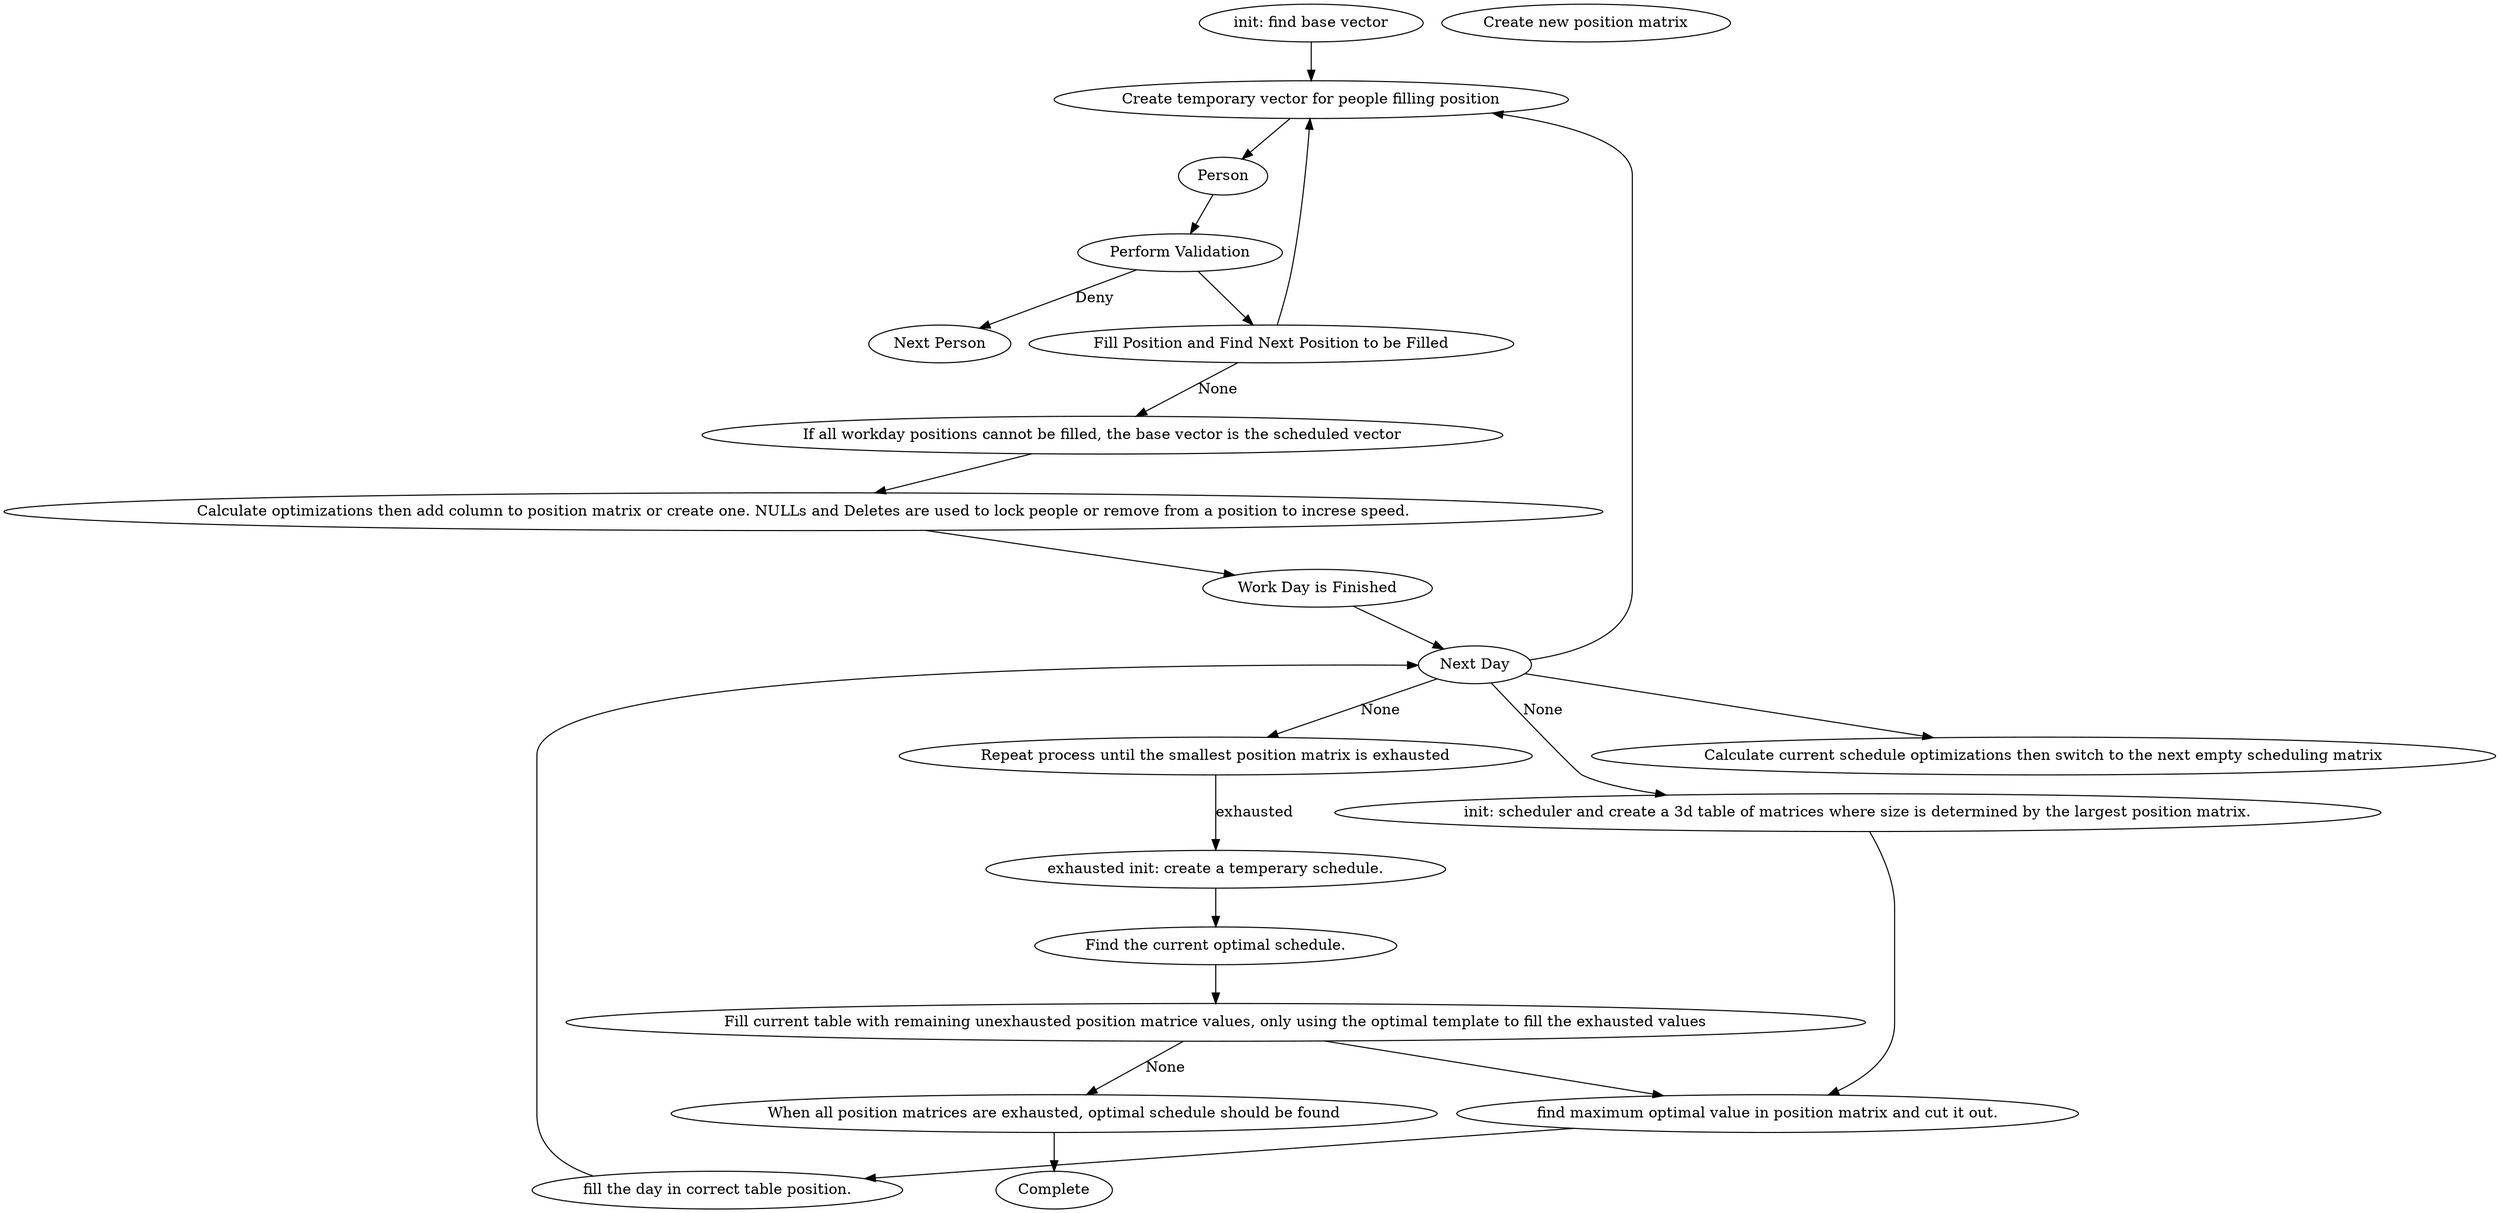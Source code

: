 digraph algorithm{
    /* Staff Roster Generated Variables */

    ros_init [label = "init: find base vector"]
    position [label = "Create temporary vector for people filling position"]
    person [label = "Person"]
    next_person [label = "Next Person"]
    validate [label = "Perform Validation"]
    fill_position [label = "Fill Position and Find Next Position to be Filled"]
    wd_condition [label = "If all workday positions cannot be filled, the base vector is the scheduled vector"]
    wd_position_matrix [label = "Calculate optimizations then add column to position matrix or create one. NULLs and Deletes are used to lock people or remove from a position to increse speed."]
    wd_finish [label = "Work Day is Finished"]
    next_day [label = "Next Day"]
    new_wd_pos_mat [label = "Create new position matrix"]

    /* Schedule Generation Variables */
    sch_init [label = "init: scheduler and create a 3d table of matrices where size is determined by the largest position matrix."]
    find_max_pos [label = "find maximum optimal value in position matrix and cut it out."]
    fill_day [label = "fill the day in correct table position."]
    next_day [label = "Next Day"]
    incr_elm [label = "Calculate current schedule optimizations then switch to the next empty scheduling matrix"]
    repeat [label = "Repeat process until the smallest position matrix is exhausted"]
    exhaust_init [label = "exhausted init: create a temperary schedule."] 
    find_max_sch [label = "Find the current optimal schedule."]
    fill_remaining [label = "Fill current table with remaining unexhausted position matrice values, only using the optimal template to fill the exhausted values"]
    all_exhaust [label = "When all position matrices are exhausted, optimal schedule should be found"]
    complete [label = "Complete"]

    /* Roster Generation Logic */

    ros_init -> position;
    position -> person;
    person -> validate;
    validate -> next_person [label = "Deny"];
    validate -> fill_position;
    fill_position -> position;
    fill_position -> wd_condition [label = "None"];
    wd_condition -> wd_position_matrix;
    wd_position_matrix -> wd_finish;
    wd_finish -> next_day;
    next_day -> position;
    next_day -> sch_init [label = "None"];

    /* Schedule Generation Logic */

    sch_init -> find_max_pos;
    find_max_pos -> fill_day;
    fill_day -> next_day;
    next_day -> incr_elm;
    next_day -> repeat [label = "None"];
    repeat -> exhaust_init [label = "exhausted"];
    exhaust_init -> find_max_sch;
    find_max_sch -> fill_remaining;
    fill_remaining -> find_max_pos;
    fill_remaining -> all_exhaust [label = "None"];
    all_exhaust -> complete;
}
